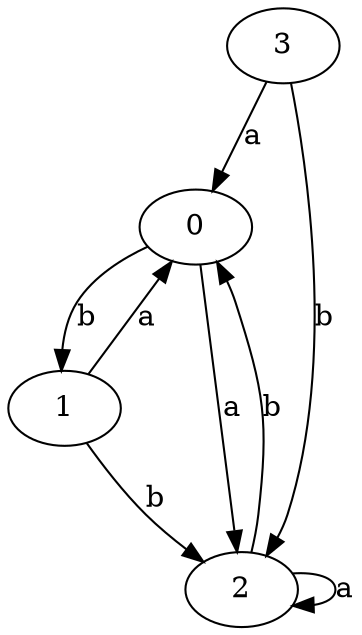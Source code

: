 digraph {
 ranksep=0.5;
 d2tdocpreamble = "\usetikzlibrary{automata}";
 d2tfigpreamble = "\tikzstyle{every state}= [ draw=blue!50,very thick,fill=blue!20]  \tikzstyle{auto}= [fill=white]";
 node [style="state"];
 edge [lblstyle="auto",topath="bend right", len=4  ]
  "0" [label="0",];
  "1" [label="1",style = "state, accepting"];
  "2" [label="2",];
  "3" [label="3",style = "state, initial"];
  "0" -> "1" [label="b"];
  "0" -> "2" [label="a"];
  "1" -> "0" [label="a"];
  "1" -> "2" [label="b"];
  "2" -> "0" [label="b"];
  "2" -> "2" [label="a",topath="loop above"];
  "3" -> "0" [label="a"];
  "3" -> "2" [label="b"];
}